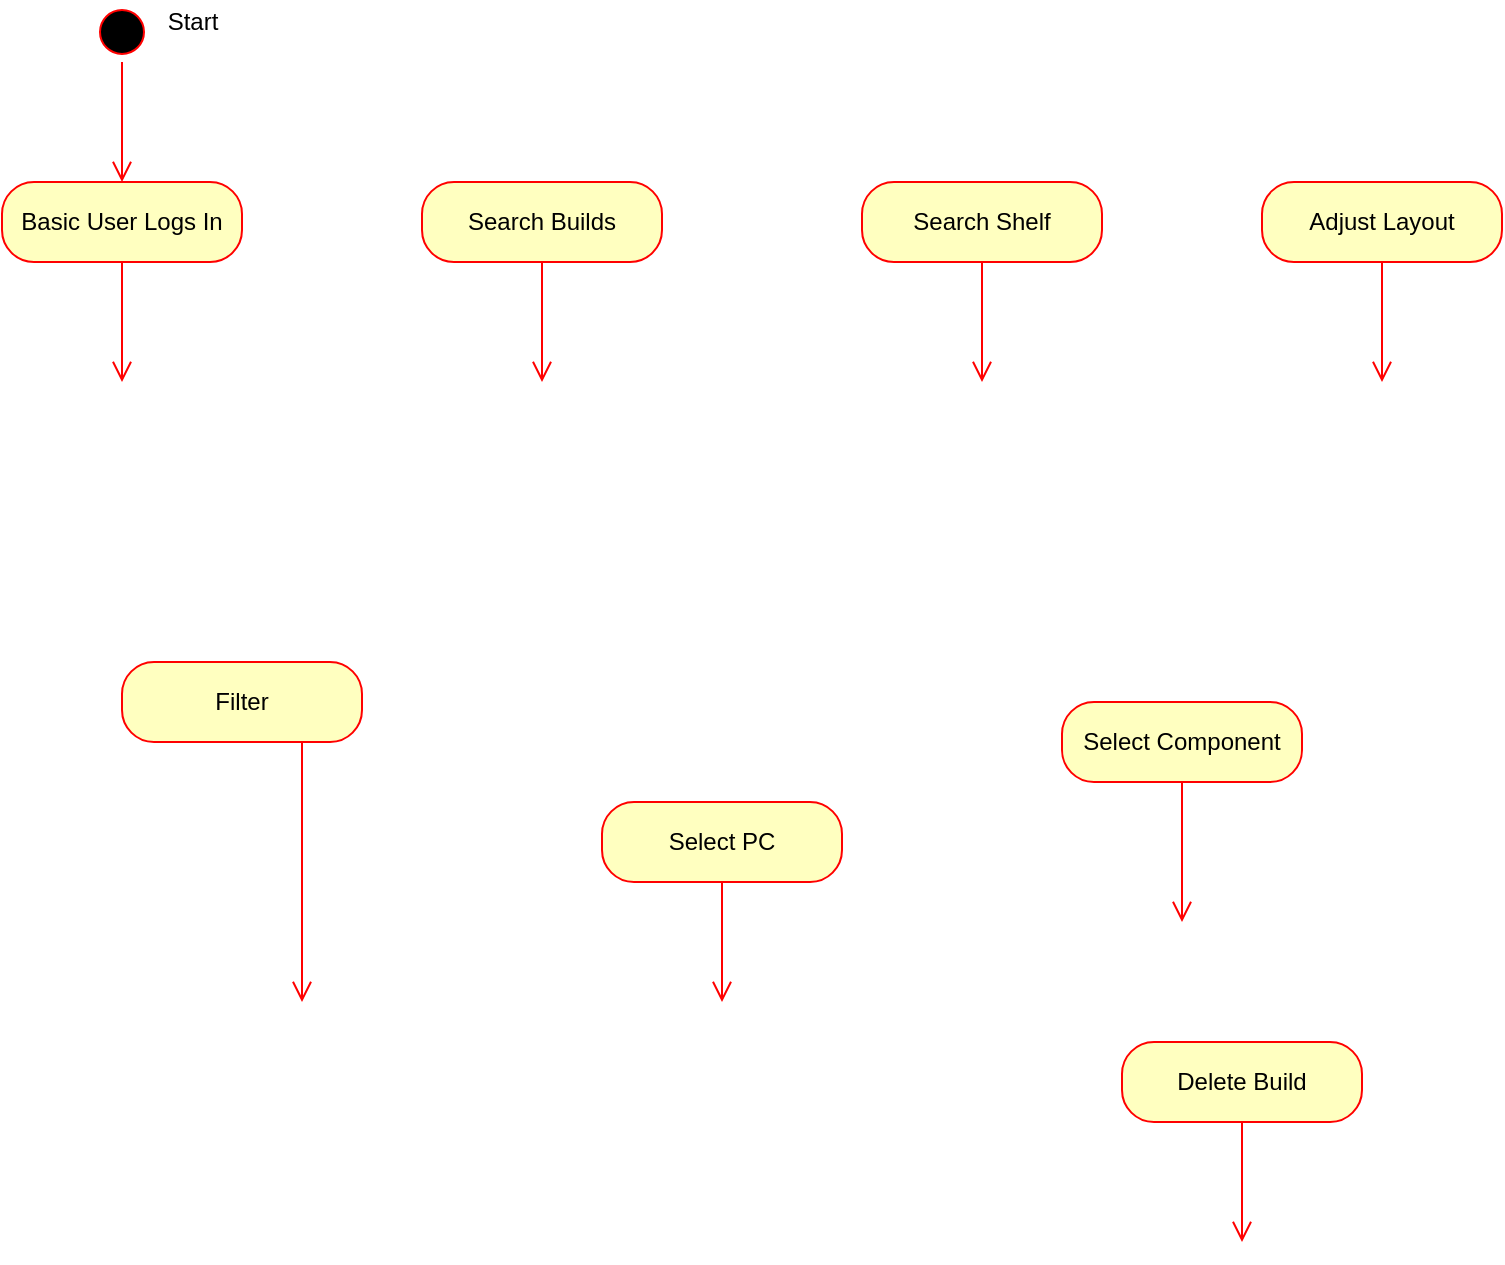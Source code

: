 <mxfile version="13.7.3" type="device"><diagram id="1GsSsQeqc2zSZpY3hRAd" name="Page-1"><mxGraphModel dx="1106" dy="980" grid="1" gridSize="10" guides="1" tooltips="1" connect="1" arrows="1" fold="1" page="1" pageScale="1" pageWidth="850" pageHeight="1100" math="0" shadow="0"><root><mxCell id="0"/><mxCell id="1" parent="0"/><mxCell id="1tp4GdaDggG3uH6Aufgu-2" value="" style="edgeStyle=orthogonalEdgeStyle;html=1;verticalAlign=bottom;endArrow=open;endSize=8;strokeColor=#ff0000;entryX=0.5;entryY=0;entryDx=0;entryDy=0;" parent="1" source="1tp4GdaDggG3uH6Aufgu-1" target="1tp4GdaDggG3uH6Aufgu-4" edge="1"><mxGeometry relative="1" as="geometry"><mxPoint x="95" y="140" as="targetPoint"/></mxGeometry></mxCell><mxCell id="1tp4GdaDggG3uH6Aufgu-4" value="Basic User Logs In" style="rounded=1;whiteSpace=wrap;html=1;arcSize=40;fontColor=#000000;fillColor=#ffffc0;strokeColor=#ff0000;" parent="1" vertex="1"><mxGeometry x="60" y="140" width="120" height="40" as="geometry"/></mxCell><mxCell id="1tp4GdaDggG3uH6Aufgu-5" value="" style="edgeStyle=orthogonalEdgeStyle;html=1;verticalAlign=bottom;endArrow=open;endSize=8;strokeColor=#ff0000;" parent="1" source="1tp4GdaDggG3uH6Aufgu-4" edge="1"><mxGeometry relative="1" as="geometry"><mxPoint x="120" y="240" as="targetPoint"/></mxGeometry></mxCell><mxCell id="1tp4GdaDggG3uH6Aufgu-9" value="Search Builds" style="rounded=1;whiteSpace=wrap;html=1;arcSize=40;fontColor=#000000;fillColor=#ffffc0;strokeColor=#ff0000;" parent="1" vertex="1"><mxGeometry x="270" y="140" width="120" height="40" as="geometry"/></mxCell><mxCell id="1tp4GdaDggG3uH6Aufgu-10" value="" style="edgeStyle=orthogonalEdgeStyle;html=1;verticalAlign=bottom;endArrow=open;endSize=8;strokeColor=#ff0000;" parent="1" source="1tp4GdaDggG3uH6Aufgu-9" edge="1"><mxGeometry relative="1" as="geometry"><mxPoint x="330" y="240" as="targetPoint"/></mxGeometry></mxCell><mxCell id="1tp4GdaDggG3uH6Aufgu-11" value="Search Shelf" style="rounded=1;whiteSpace=wrap;html=1;arcSize=40;fontColor=#000000;fillColor=#ffffc0;strokeColor=#ff0000;" parent="1" vertex="1"><mxGeometry x="490" y="140" width="120" height="40" as="geometry"/></mxCell><mxCell id="1tp4GdaDggG3uH6Aufgu-12" value="" style="edgeStyle=orthogonalEdgeStyle;html=1;verticalAlign=bottom;endArrow=open;endSize=8;strokeColor=#ff0000;" parent="1" source="1tp4GdaDggG3uH6Aufgu-11" edge="1"><mxGeometry relative="1" as="geometry"><mxPoint x="550" y="240" as="targetPoint"/></mxGeometry></mxCell><mxCell id="1tp4GdaDggG3uH6Aufgu-13" value="Adjust Layout" style="rounded=1;whiteSpace=wrap;html=1;arcSize=40;fontColor=#000000;fillColor=#ffffc0;strokeColor=#ff0000;" parent="1" vertex="1"><mxGeometry x="690" y="140" width="120" height="40" as="geometry"/></mxCell><mxCell id="1tp4GdaDggG3uH6Aufgu-14" value="" style="edgeStyle=orthogonalEdgeStyle;html=1;verticalAlign=bottom;endArrow=open;endSize=8;strokeColor=#ff0000;" parent="1" source="1tp4GdaDggG3uH6Aufgu-13" edge="1"><mxGeometry relative="1" as="geometry"><mxPoint x="750" y="240" as="targetPoint"/></mxGeometry></mxCell><mxCell id="1tp4GdaDggG3uH6Aufgu-20" value="" style="group" parent="1" vertex="1" connectable="0"><mxGeometry x="105" y="50" width="70" height="30" as="geometry"/></mxCell><mxCell id="1tp4GdaDggG3uH6Aufgu-1" value="" style="ellipse;html=1;shape=startState;fillColor=#000000;strokeColor=#ff0000;" parent="1tp4GdaDggG3uH6Aufgu-20" vertex="1"><mxGeometry width="30" height="30" as="geometry"/></mxCell><mxCell id="1tp4GdaDggG3uH6Aufgu-3" value="Start" style="text;html=1;align=center;verticalAlign=middle;resizable=0;points=[];autosize=1;" parent="1tp4GdaDggG3uH6Aufgu-20" vertex="1"><mxGeometry x="30" width="40" height="20" as="geometry"/></mxCell><mxCell id="KHOO90nmQ_RPClEikOCF-1" value="Select PC" style="rounded=1;whiteSpace=wrap;html=1;arcSize=40;fontColor=#000000;fillColor=#ffffc0;strokeColor=#ff0000;" vertex="1" parent="1"><mxGeometry x="360" y="450" width="120" height="40" as="geometry"/></mxCell><mxCell id="KHOO90nmQ_RPClEikOCF-2" value="" style="edgeStyle=orthogonalEdgeStyle;html=1;verticalAlign=bottom;endArrow=open;endSize=8;strokeColor=#ff0000;" edge="1" source="KHOO90nmQ_RPClEikOCF-1" parent="1"><mxGeometry relative="1" as="geometry"><mxPoint x="420" y="550" as="targetPoint"/></mxGeometry></mxCell><mxCell id="KHOO90nmQ_RPClEikOCF-3" value="Select Component" style="rounded=1;whiteSpace=wrap;html=1;arcSize=40;fontColor=#000000;fillColor=#ffffc0;strokeColor=#ff0000;" vertex="1" parent="1"><mxGeometry x="590" y="400" width="120" height="40" as="geometry"/></mxCell><mxCell id="KHOO90nmQ_RPClEikOCF-4" value="" style="edgeStyle=orthogonalEdgeStyle;html=1;verticalAlign=bottom;endArrow=open;endSize=8;strokeColor=#ff0000;" edge="1" source="KHOO90nmQ_RPClEikOCF-3" parent="1"><mxGeometry relative="1" as="geometry"><mxPoint x="650" y="510" as="targetPoint"/></mxGeometry></mxCell><mxCell id="KHOO90nmQ_RPClEikOCF-5" value="Filter" style="rounded=1;whiteSpace=wrap;html=1;arcSize=40;fontColor=#000000;fillColor=#ffffc0;strokeColor=#ff0000;" vertex="1" parent="1"><mxGeometry x="120" y="380" width="120" height="40" as="geometry"/></mxCell><mxCell id="KHOO90nmQ_RPClEikOCF-6" value="" style="edgeStyle=orthogonalEdgeStyle;html=1;verticalAlign=bottom;endArrow=open;endSize=8;strokeColor=#ff0000;" edge="1" source="KHOO90nmQ_RPClEikOCF-5" parent="1"><mxGeometry relative="1" as="geometry"><mxPoint x="210" y="550" as="targetPoint"/><Array as="points"><mxPoint x="210" y="550"/></Array></mxGeometry></mxCell><mxCell id="KHOO90nmQ_RPClEikOCF-7" value="Delete Build" style="rounded=1;whiteSpace=wrap;html=1;arcSize=40;fontColor=#000000;fillColor=#ffffc0;strokeColor=#ff0000;" vertex="1" parent="1"><mxGeometry x="620" y="570" width="120" height="40" as="geometry"/></mxCell><mxCell id="KHOO90nmQ_RPClEikOCF-8" value="" style="edgeStyle=orthogonalEdgeStyle;html=1;verticalAlign=bottom;endArrow=open;endSize=8;strokeColor=#ff0000;" edge="1" source="KHOO90nmQ_RPClEikOCF-7" parent="1"><mxGeometry relative="1" as="geometry"><mxPoint x="680" y="670" as="targetPoint"/></mxGeometry></mxCell></root></mxGraphModel></diagram></mxfile>